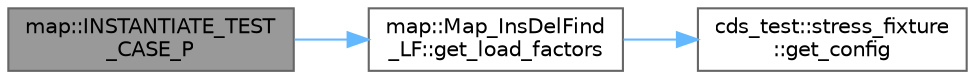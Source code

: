 digraph "map::INSTANTIATE_TEST_CASE_P"
{
 // LATEX_PDF_SIZE
  bgcolor="transparent";
  edge [fontname=Helvetica,fontsize=10,labelfontname=Helvetica,labelfontsize=10];
  node [fontname=Helvetica,fontsize=10,shape=box,height=0.2,width=0.4];
  rankdir="LR";
  Node1 [id="Node000001",label="map::INSTANTIATE_TEST\l_CASE_P",height=0.2,width=0.4,color="gray40", fillcolor="grey60", style="filled", fontcolor="black",tooltip=" "];
  Node1 -> Node2 [id="edge1_Node000001_Node000002",color="steelblue1",style="solid",tooltip=" "];
  Node2 [id="Node000002",label="map::Map_InsDelFind\l_LF::get_load_factors",height=0.2,width=0.4,color="grey40", fillcolor="white", style="filled",URL="$classmap_1_1_map___ins_del_find___l_f.html#abcfa3c95927836af3c9e286c658764a7",tooltip=" "];
  Node2 -> Node3 [id="edge2_Node000002_Node000003",color="steelblue1",style="solid",tooltip=" "];
  Node3 [id="Node000003",label="cds_test::stress_fixture\l::get_config",height=0.2,width=0.4,color="grey40", fillcolor="white", style="filled",URL="$classcds__test_1_1stress__fixture.html#afbe21bf364b2e401477d3fab40ee25e6",tooltip=" "];
}
